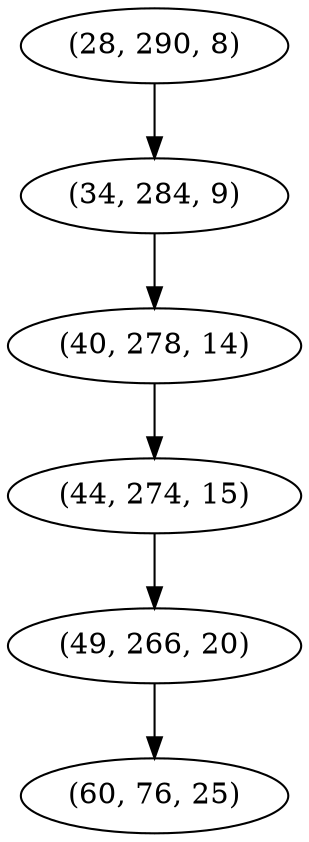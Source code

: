 digraph tree {
    "(28, 290, 8)";
    "(34, 284, 9)";
    "(40, 278, 14)";
    "(44, 274, 15)";
    "(49, 266, 20)";
    "(60, 76, 25)";
    "(28, 290, 8)" -> "(34, 284, 9)";
    "(34, 284, 9)" -> "(40, 278, 14)";
    "(40, 278, 14)" -> "(44, 274, 15)";
    "(44, 274, 15)" -> "(49, 266, 20)";
    "(49, 266, 20)" -> "(60, 76, 25)";
}
